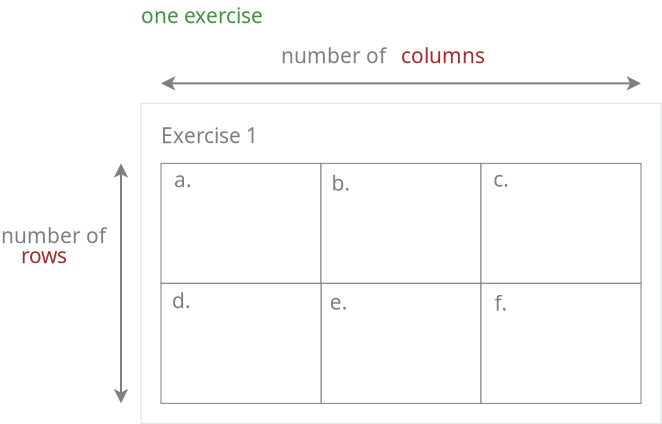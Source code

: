 <?xml version="1.0" encoding="UTF-8"?>
<dia:diagram xmlns:dia="http://www.lysator.liu.se/~alla/dia/">
  <dia:layer name="Arrière-plan" visible="true" active="true">
    <dia:object type="Flowchart - Box" version="0" id="O0">
      <dia:attribute name="obj_pos">
        <dia:point val="43,10"/>
      </dia:attribute>
      <dia:attribute name="obj_bb">
        <dia:rectangle val="42.975,9.975;69.025,26.025"/>
      </dia:attribute>
      <dia:attribute name="elem_corner">
        <dia:point val="43,10"/>
      </dia:attribute>
      <dia:attribute name="elem_width">
        <dia:real val="26"/>
      </dia:attribute>
      <dia:attribute name="elem_height">
        <dia:real val="16"/>
      </dia:attribute>
      <dia:attribute name="border_width">
        <dia:real val="0.05"/>
      </dia:attribute>
      <dia:attribute name="border_color">
        <dia:color val="#d8e5e5"/>
      </dia:attribute>
      <dia:attribute name="show_background">
        <dia:boolean val="true"/>
      </dia:attribute>
      <dia:attribute name="padding">
        <dia:real val="0.5"/>
      </dia:attribute>
      <dia:attribute name="text">
        <dia:composite type="text">
          <dia:attribute name="string">
            <dia:string>##</dia:string>
          </dia:attribute>
          <dia:attribute name="font">
            <dia:font family="sans" style="0" name="Helvetica"/>
          </dia:attribute>
          <dia:attribute name="height">
            <dia:real val="0.8"/>
          </dia:attribute>
          <dia:attribute name="pos">
            <dia:point val="56,18.195"/>
          </dia:attribute>
          <dia:attribute name="color">
            <dia:color val="#000000"/>
          </dia:attribute>
          <dia:attribute name="alignment">
            <dia:enum val="1"/>
          </dia:attribute>
        </dia:composite>
      </dia:attribute>
    </dia:object>
    <dia:object type="Standard - Text" version="1" id="O1">
      <dia:attribute name="obj_pos">
        <dia:point val="43,6"/>
      </dia:attribute>
      <dia:attribute name="obj_bb">
        <dia:rectangle val="43,5.025;48.913,6.197"/>
      </dia:attribute>
      <dia:attribute name="text">
        <dia:composite type="text">
          <dia:attribute name="string">
            <dia:string>#one exercise#</dia:string>
          </dia:attribute>
          <dia:attribute name="font">
            <dia:font family="Ubuntu" style="0" name="Courier"/>
          </dia:attribute>
          <dia:attribute name="height">
            <dia:real val="1.305"/>
          </dia:attribute>
          <dia:attribute name="pos">
            <dia:point val="43,6"/>
          </dia:attribute>
          <dia:attribute name="color">
            <dia:color val="#429242"/>
          </dia:attribute>
          <dia:attribute name="alignment">
            <dia:enum val="0"/>
          </dia:attribute>
        </dia:composite>
      </dia:attribute>
      <dia:attribute name="valign">
        <dia:enum val="3"/>
      </dia:attribute>
    </dia:object>
    <dia:object type="Flowchart - Box" version="0" id="O2">
      <dia:attribute name="obj_pos">
        <dia:point val="44,13"/>
      </dia:attribute>
      <dia:attribute name="obj_bb">
        <dia:rectangle val="43.975,12.975;52.025,19.025"/>
      </dia:attribute>
      <dia:attribute name="elem_corner">
        <dia:point val="44,13"/>
      </dia:attribute>
      <dia:attribute name="elem_width">
        <dia:real val="8"/>
      </dia:attribute>
      <dia:attribute name="elem_height">
        <dia:real val="6"/>
      </dia:attribute>
      <dia:attribute name="border_width">
        <dia:real val="0.05"/>
      </dia:attribute>
      <dia:attribute name="border_color">
        <dia:color val="#7f7f7f"/>
      </dia:attribute>
      <dia:attribute name="show_background">
        <dia:boolean val="true"/>
      </dia:attribute>
      <dia:attribute name="padding">
        <dia:real val="0.5"/>
      </dia:attribute>
      <dia:attribute name="text">
        <dia:composite type="text">
          <dia:attribute name="string">
            <dia:string>##</dia:string>
          </dia:attribute>
          <dia:attribute name="font">
            <dia:font family="sans" style="0" name="Helvetica"/>
          </dia:attribute>
          <dia:attribute name="height">
            <dia:real val="0.8"/>
          </dia:attribute>
          <dia:attribute name="pos">
            <dia:point val="48,16.195"/>
          </dia:attribute>
          <dia:attribute name="color">
            <dia:color val="#000000"/>
          </dia:attribute>
          <dia:attribute name="alignment">
            <dia:enum val="1"/>
          </dia:attribute>
        </dia:composite>
      </dia:attribute>
    </dia:object>
    <dia:object type="Flowchart - Box" version="0" id="O3">
      <dia:attribute name="obj_pos">
        <dia:point val="52,13"/>
      </dia:attribute>
      <dia:attribute name="obj_bb">
        <dia:rectangle val="51.975,12.975;60.025,19.025"/>
      </dia:attribute>
      <dia:attribute name="elem_corner">
        <dia:point val="52,13"/>
      </dia:attribute>
      <dia:attribute name="elem_width">
        <dia:real val="8"/>
      </dia:attribute>
      <dia:attribute name="elem_height">
        <dia:real val="6"/>
      </dia:attribute>
      <dia:attribute name="border_width">
        <dia:real val="0.05"/>
      </dia:attribute>
      <dia:attribute name="border_color">
        <dia:color val="#7f7f7f"/>
      </dia:attribute>
      <dia:attribute name="show_background">
        <dia:boolean val="true"/>
      </dia:attribute>
      <dia:attribute name="padding">
        <dia:real val="0.5"/>
      </dia:attribute>
      <dia:attribute name="text">
        <dia:composite type="text">
          <dia:attribute name="string">
            <dia:string>##</dia:string>
          </dia:attribute>
          <dia:attribute name="font">
            <dia:font family="sans" style="0" name="Helvetica"/>
          </dia:attribute>
          <dia:attribute name="height">
            <dia:real val="0.8"/>
          </dia:attribute>
          <dia:attribute name="pos">
            <dia:point val="56,16.195"/>
          </dia:attribute>
          <dia:attribute name="color">
            <dia:color val="#000000"/>
          </dia:attribute>
          <dia:attribute name="alignment">
            <dia:enum val="1"/>
          </dia:attribute>
        </dia:composite>
      </dia:attribute>
    </dia:object>
    <dia:object type="Flowchart - Box" version="0" id="O4">
      <dia:attribute name="obj_pos">
        <dia:point val="60,13"/>
      </dia:attribute>
      <dia:attribute name="obj_bb">
        <dia:rectangle val="59.975,12.975;68.025,19.025"/>
      </dia:attribute>
      <dia:attribute name="elem_corner">
        <dia:point val="60,13"/>
      </dia:attribute>
      <dia:attribute name="elem_width">
        <dia:real val="8"/>
      </dia:attribute>
      <dia:attribute name="elem_height">
        <dia:real val="6"/>
      </dia:attribute>
      <dia:attribute name="border_width">
        <dia:real val="0.05"/>
      </dia:attribute>
      <dia:attribute name="border_color">
        <dia:color val="#7f7f7f"/>
      </dia:attribute>
      <dia:attribute name="show_background">
        <dia:boolean val="true"/>
      </dia:attribute>
      <dia:attribute name="padding">
        <dia:real val="0.5"/>
      </dia:attribute>
      <dia:attribute name="text">
        <dia:composite type="text">
          <dia:attribute name="string">
            <dia:string>##</dia:string>
          </dia:attribute>
          <dia:attribute name="font">
            <dia:font family="sans" style="0" name="Helvetica"/>
          </dia:attribute>
          <dia:attribute name="height">
            <dia:real val="0.8"/>
          </dia:attribute>
          <dia:attribute name="pos">
            <dia:point val="64,16.195"/>
          </dia:attribute>
          <dia:attribute name="color">
            <dia:color val="#000000"/>
          </dia:attribute>
          <dia:attribute name="alignment">
            <dia:enum val="1"/>
          </dia:attribute>
        </dia:composite>
      </dia:attribute>
    </dia:object>
    <dia:object type="Flowchart - Box" version="0" id="O5">
      <dia:attribute name="obj_pos">
        <dia:point val="52,19"/>
      </dia:attribute>
      <dia:attribute name="obj_bb">
        <dia:rectangle val="51.975,18.975;60.025,25.025"/>
      </dia:attribute>
      <dia:attribute name="elem_corner">
        <dia:point val="52,19"/>
      </dia:attribute>
      <dia:attribute name="elem_width">
        <dia:real val="8"/>
      </dia:attribute>
      <dia:attribute name="elem_height">
        <dia:real val="6"/>
      </dia:attribute>
      <dia:attribute name="border_width">
        <dia:real val="0.05"/>
      </dia:attribute>
      <dia:attribute name="border_color">
        <dia:color val="#7f7f7f"/>
      </dia:attribute>
      <dia:attribute name="show_background">
        <dia:boolean val="true"/>
      </dia:attribute>
      <dia:attribute name="padding">
        <dia:real val="0.5"/>
      </dia:attribute>
      <dia:attribute name="text">
        <dia:composite type="text">
          <dia:attribute name="string">
            <dia:string>##</dia:string>
          </dia:attribute>
          <dia:attribute name="font">
            <dia:font family="sans" style="0" name="Helvetica"/>
          </dia:attribute>
          <dia:attribute name="height">
            <dia:real val="0.8"/>
          </dia:attribute>
          <dia:attribute name="pos">
            <dia:point val="56,22.195"/>
          </dia:attribute>
          <dia:attribute name="color">
            <dia:color val="#000000"/>
          </dia:attribute>
          <dia:attribute name="alignment">
            <dia:enum val="1"/>
          </dia:attribute>
        </dia:composite>
      </dia:attribute>
    </dia:object>
    <dia:object type="Flowchart - Box" version="0" id="O6">
      <dia:attribute name="obj_pos">
        <dia:point val="44,19"/>
      </dia:attribute>
      <dia:attribute name="obj_bb">
        <dia:rectangle val="43.975,18.975;52.025,25.025"/>
      </dia:attribute>
      <dia:attribute name="elem_corner">
        <dia:point val="44,19"/>
      </dia:attribute>
      <dia:attribute name="elem_width">
        <dia:real val="8"/>
      </dia:attribute>
      <dia:attribute name="elem_height">
        <dia:real val="6"/>
      </dia:attribute>
      <dia:attribute name="border_width">
        <dia:real val="0.05"/>
      </dia:attribute>
      <dia:attribute name="border_color">
        <dia:color val="#7f7f7f"/>
      </dia:attribute>
      <dia:attribute name="show_background">
        <dia:boolean val="true"/>
      </dia:attribute>
      <dia:attribute name="padding">
        <dia:real val="0.5"/>
      </dia:attribute>
      <dia:attribute name="text">
        <dia:composite type="text">
          <dia:attribute name="string">
            <dia:string>##</dia:string>
          </dia:attribute>
          <dia:attribute name="font">
            <dia:font family="sans" style="0" name="Helvetica"/>
          </dia:attribute>
          <dia:attribute name="height">
            <dia:real val="0.8"/>
          </dia:attribute>
          <dia:attribute name="pos">
            <dia:point val="48,22.195"/>
          </dia:attribute>
          <dia:attribute name="color">
            <dia:color val="#000000"/>
          </dia:attribute>
          <dia:attribute name="alignment">
            <dia:enum val="1"/>
          </dia:attribute>
        </dia:composite>
      </dia:attribute>
    </dia:object>
    <dia:object type="Flowchart - Box" version="0" id="O7">
      <dia:attribute name="obj_pos">
        <dia:point val="60,19"/>
      </dia:attribute>
      <dia:attribute name="obj_bb">
        <dia:rectangle val="59.975,18.975;68.025,25.025"/>
      </dia:attribute>
      <dia:attribute name="elem_corner">
        <dia:point val="60,19"/>
      </dia:attribute>
      <dia:attribute name="elem_width">
        <dia:real val="8"/>
      </dia:attribute>
      <dia:attribute name="elem_height">
        <dia:real val="6"/>
      </dia:attribute>
      <dia:attribute name="border_width">
        <dia:real val="0.05"/>
      </dia:attribute>
      <dia:attribute name="border_color">
        <dia:color val="#7f7f7f"/>
      </dia:attribute>
      <dia:attribute name="show_background">
        <dia:boolean val="true"/>
      </dia:attribute>
      <dia:attribute name="padding">
        <dia:real val="0.5"/>
      </dia:attribute>
      <dia:attribute name="text">
        <dia:composite type="text">
          <dia:attribute name="string">
            <dia:string>##</dia:string>
          </dia:attribute>
          <dia:attribute name="font">
            <dia:font family="sans" style="0" name="Helvetica"/>
          </dia:attribute>
          <dia:attribute name="height">
            <dia:real val="0.8"/>
          </dia:attribute>
          <dia:attribute name="pos">
            <dia:point val="64,22.195"/>
          </dia:attribute>
          <dia:attribute name="color">
            <dia:color val="#000000"/>
          </dia:attribute>
          <dia:attribute name="alignment">
            <dia:enum val="1"/>
          </dia:attribute>
        </dia:composite>
      </dia:attribute>
    </dia:object>
    <dia:object type="Standard - Text" version="1" id="O8">
      <dia:attribute name="obj_pos">
        <dia:point val="44.65,14.2"/>
      </dia:attribute>
      <dia:attribute name="obj_bb">
        <dia:rectangle val="44.65,13.225;45.453,14.398"/>
      </dia:attribute>
      <dia:attribute name="text">
        <dia:composite type="text">
          <dia:attribute name="string">
            <dia:string>#a.#</dia:string>
          </dia:attribute>
          <dia:attribute name="font">
            <dia:font family="Ubuntu" style="0" name="Courier"/>
          </dia:attribute>
          <dia:attribute name="height">
            <dia:real val="1.305"/>
          </dia:attribute>
          <dia:attribute name="pos">
            <dia:point val="44.65,14.2"/>
          </dia:attribute>
          <dia:attribute name="color">
            <dia:color val="#7f7f7f"/>
          </dia:attribute>
          <dia:attribute name="alignment">
            <dia:enum val="0"/>
          </dia:attribute>
        </dia:composite>
      </dia:attribute>
      <dia:attribute name="valign">
        <dia:enum val="3"/>
      </dia:attribute>
    </dia:object>
    <dia:object type="Standard - Text" version="1" id="O9">
      <dia:attribute name="obj_pos">
        <dia:point val="52.53,14.375"/>
      </dia:attribute>
      <dia:attribute name="obj_bb">
        <dia:rectangle val="52.53,13.4;53.403,14.572"/>
      </dia:attribute>
      <dia:attribute name="text">
        <dia:composite type="text">
          <dia:attribute name="string">
            <dia:string>#b.#</dia:string>
          </dia:attribute>
          <dia:attribute name="font">
            <dia:font family="Ubuntu" style="0" name="Courier"/>
          </dia:attribute>
          <dia:attribute name="height">
            <dia:real val="1.305"/>
          </dia:attribute>
          <dia:attribute name="pos">
            <dia:point val="52.53,14.375"/>
          </dia:attribute>
          <dia:attribute name="color">
            <dia:color val="#7f7f7f"/>
          </dia:attribute>
          <dia:attribute name="alignment">
            <dia:enum val="0"/>
          </dia:attribute>
        </dia:composite>
      </dia:attribute>
      <dia:attribute name="valign">
        <dia:enum val="3"/>
      </dia:attribute>
    </dia:object>
    <dia:object type="Standard - Text" version="1" id="O10">
      <dia:attribute name="obj_pos">
        <dia:point val="44.55,20.25"/>
      </dia:attribute>
      <dia:attribute name="obj_bb">
        <dia:rectangle val="44.55,19.275;45.422,20.448"/>
      </dia:attribute>
      <dia:attribute name="text">
        <dia:composite type="text">
          <dia:attribute name="string">
            <dia:string>#d.#</dia:string>
          </dia:attribute>
          <dia:attribute name="font">
            <dia:font family="Ubuntu" style="0" name="Courier"/>
          </dia:attribute>
          <dia:attribute name="height">
            <dia:real val="1.305"/>
          </dia:attribute>
          <dia:attribute name="pos">
            <dia:point val="44.55,20.25"/>
          </dia:attribute>
          <dia:attribute name="color">
            <dia:color val="#7f7f7f"/>
          </dia:attribute>
          <dia:attribute name="alignment">
            <dia:enum val="0"/>
          </dia:attribute>
        </dia:composite>
      </dia:attribute>
      <dia:attribute name="valign">
        <dia:enum val="3"/>
      </dia:attribute>
    </dia:object>
    <dia:object type="Standard - Text" version="1" id="O11">
      <dia:attribute name="obj_pos">
        <dia:point val="60.61,14.175"/>
      </dia:attribute>
      <dia:attribute name="obj_bb">
        <dia:rectangle val="60.61,13.2;61.362,14.373"/>
      </dia:attribute>
      <dia:attribute name="text">
        <dia:composite type="text">
          <dia:attribute name="string">
            <dia:string>#c.#</dia:string>
          </dia:attribute>
          <dia:attribute name="font">
            <dia:font family="Ubuntu" style="0" name="Courier"/>
          </dia:attribute>
          <dia:attribute name="height">
            <dia:real val="1.305"/>
          </dia:attribute>
          <dia:attribute name="pos">
            <dia:point val="60.61,14.175"/>
          </dia:attribute>
          <dia:attribute name="color">
            <dia:color val="#7f7f7f"/>
          </dia:attribute>
          <dia:attribute name="alignment">
            <dia:enum val="0"/>
          </dia:attribute>
        </dia:composite>
      </dia:attribute>
      <dia:attribute name="valign">
        <dia:enum val="3"/>
      </dia:attribute>
    </dia:object>
    <dia:object type="Standard - Text" version="1" id="O12">
      <dia:attribute name="obj_pos">
        <dia:point val="52.44,20.325"/>
      </dia:attribute>
      <dia:attribute name="obj_bb">
        <dia:rectangle val="52.44,19.35;53.28,20.523"/>
      </dia:attribute>
      <dia:attribute name="text">
        <dia:composite type="text">
          <dia:attribute name="string">
            <dia:string>#e.#</dia:string>
          </dia:attribute>
          <dia:attribute name="font">
            <dia:font family="Ubuntu" style="0" name="Courier"/>
          </dia:attribute>
          <dia:attribute name="height">
            <dia:real val="1.305"/>
          </dia:attribute>
          <dia:attribute name="pos">
            <dia:point val="52.44,20.325"/>
          </dia:attribute>
          <dia:attribute name="color">
            <dia:color val="#7f7f7f"/>
          </dia:attribute>
          <dia:attribute name="alignment">
            <dia:enum val="0"/>
          </dia:attribute>
        </dia:composite>
      </dia:attribute>
      <dia:attribute name="valign">
        <dia:enum val="3"/>
      </dia:attribute>
    </dia:object>
    <dia:object type="Standard - Text" version="1" id="O13">
      <dia:attribute name="obj_pos">
        <dia:point val="60.67,20.375"/>
      </dia:attribute>
      <dia:attribute name="obj_bb">
        <dia:rectangle val="60.67,19.4;61.275,20.573"/>
      </dia:attribute>
      <dia:attribute name="text">
        <dia:composite type="text">
          <dia:attribute name="string">
            <dia:string>#f.#</dia:string>
          </dia:attribute>
          <dia:attribute name="font">
            <dia:font family="Ubuntu" style="0" name="Courier"/>
          </dia:attribute>
          <dia:attribute name="height">
            <dia:real val="1.305"/>
          </dia:attribute>
          <dia:attribute name="pos">
            <dia:point val="60.67,20.375"/>
          </dia:attribute>
          <dia:attribute name="color">
            <dia:color val="#7f7f7f"/>
          </dia:attribute>
          <dia:attribute name="alignment">
            <dia:enum val="0"/>
          </dia:attribute>
        </dia:composite>
      </dia:attribute>
      <dia:attribute name="valign">
        <dia:enum val="3"/>
      </dia:attribute>
    </dia:object>
    <dia:object type="Standard - Text" version="1" id="O14">
      <dia:attribute name="obj_pos">
        <dia:point val="44,12"/>
      </dia:attribute>
      <dia:attribute name="obj_bb">
        <dia:rectangle val="44,11.025;48.725,12.197"/>
      </dia:attribute>
      <dia:attribute name="text">
        <dia:composite type="text">
          <dia:attribute name="string">
            <dia:string>#Exercise 1#</dia:string>
          </dia:attribute>
          <dia:attribute name="font">
            <dia:font family="Ubuntu" style="0" name="Courier"/>
          </dia:attribute>
          <dia:attribute name="height">
            <dia:real val="1.305"/>
          </dia:attribute>
          <dia:attribute name="pos">
            <dia:point val="44,12"/>
          </dia:attribute>
          <dia:attribute name="color">
            <dia:color val="#7f7f7f"/>
          </dia:attribute>
          <dia:attribute name="alignment">
            <dia:enum val="0"/>
          </dia:attribute>
        </dia:composite>
      </dia:attribute>
      <dia:attribute name="valign">
        <dia:enum val="3"/>
      </dia:attribute>
    </dia:object>
    <dia:object type="Standard - Line" version="0" id="O15">
      <dia:attribute name="obj_pos">
        <dia:point val="42,13"/>
      </dia:attribute>
      <dia:attribute name="obj_bb">
        <dia:rectangle val="41.638,12.95;42.362,25.05"/>
      </dia:attribute>
      <dia:attribute name="conn_endpoints">
        <dia:point val="42,13"/>
        <dia:point val="42,25"/>
      </dia:attribute>
      <dia:attribute name="numcp">
        <dia:int val="1"/>
      </dia:attribute>
      <dia:attribute name="line_color">
        <dia:color val="#7f7f7f"/>
      </dia:attribute>
      <dia:attribute name="start_arrow">
        <dia:enum val="22"/>
      </dia:attribute>
      <dia:attribute name="start_arrow_length">
        <dia:real val="0.5"/>
      </dia:attribute>
      <dia:attribute name="start_arrow_width">
        <dia:real val="0.5"/>
      </dia:attribute>
      <dia:attribute name="end_arrow">
        <dia:enum val="22"/>
      </dia:attribute>
      <dia:attribute name="end_arrow_length">
        <dia:real val="0.5"/>
      </dia:attribute>
      <dia:attribute name="end_arrow_width">
        <dia:real val="0.5"/>
      </dia:attribute>
    </dia:object>
    <dia:object type="Standard - Line" version="0" id="O16">
      <dia:attribute name="obj_pos">
        <dia:point val="44,9"/>
      </dia:attribute>
      <dia:attribute name="obj_bb">
        <dia:rectangle val="43.95,8.638;68.05,9.362"/>
      </dia:attribute>
      <dia:attribute name="conn_endpoints">
        <dia:point val="44,9"/>
        <dia:point val="68,9"/>
      </dia:attribute>
      <dia:attribute name="numcp">
        <dia:int val="1"/>
      </dia:attribute>
      <dia:attribute name="line_color">
        <dia:color val="#7f7f7f"/>
      </dia:attribute>
      <dia:attribute name="start_arrow">
        <dia:enum val="22"/>
      </dia:attribute>
      <dia:attribute name="start_arrow_length">
        <dia:real val="0.5"/>
      </dia:attribute>
      <dia:attribute name="start_arrow_width">
        <dia:real val="0.5"/>
      </dia:attribute>
      <dia:attribute name="end_arrow">
        <dia:enum val="22"/>
      </dia:attribute>
      <dia:attribute name="end_arrow_length">
        <dia:real val="0.5"/>
      </dia:attribute>
      <dia:attribute name="end_arrow_width">
        <dia:real val="0.5"/>
      </dia:attribute>
    </dia:object>
    <dia:group>
      <dia:object type="Standard - Text" version="1" id="O17">
        <dia:attribute name="obj_pos">
          <dia:point val="36,17"/>
        </dia:attribute>
        <dia:attribute name="obj_bb">
          <dia:rectangle val="36,16.025;40.955,17.198"/>
        </dia:attribute>
        <dia:attribute name="text">
          <dia:composite type="text">
            <dia:attribute name="string">
              <dia:string>#number of#</dia:string>
            </dia:attribute>
            <dia:attribute name="font">
              <dia:font family="Ubuntu" style="0" name="Courier"/>
            </dia:attribute>
            <dia:attribute name="height">
              <dia:real val="1.305"/>
            </dia:attribute>
            <dia:attribute name="pos">
              <dia:point val="36,17"/>
            </dia:attribute>
            <dia:attribute name="color">
              <dia:color val="#7f7f7f"/>
            </dia:attribute>
            <dia:attribute name="alignment">
              <dia:enum val="0"/>
            </dia:attribute>
          </dia:composite>
        </dia:attribute>
        <dia:attribute name="valign">
          <dia:enum val="3"/>
        </dia:attribute>
      </dia:object>
      <dia:object type="Standard - Text" version="1" id="O18">
        <dia:attribute name="obj_pos">
          <dia:point val="37,18"/>
        </dia:attribute>
        <dia:attribute name="obj_bb">
          <dia:rectangle val="37,17.025;39.28,18.198"/>
        </dia:attribute>
        <dia:attribute name="text">
          <dia:composite type="text">
            <dia:attribute name="string">
              <dia:string>#rows#</dia:string>
            </dia:attribute>
            <dia:attribute name="font">
              <dia:font family="Ubuntu" style="0" name="Courier"/>
            </dia:attribute>
            <dia:attribute name="height">
              <dia:real val="1.305"/>
            </dia:attribute>
            <dia:attribute name="pos">
              <dia:point val="37,18"/>
            </dia:attribute>
            <dia:attribute name="color">
              <dia:color val="#a52a2a"/>
            </dia:attribute>
            <dia:attribute name="alignment">
              <dia:enum val="0"/>
            </dia:attribute>
          </dia:composite>
        </dia:attribute>
        <dia:attribute name="valign">
          <dia:enum val="3"/>
        </dia:attribute>
      </dia:object>
    </dia:group>
    <dia:group>
      <dia:object type="Standard - Text" version="1" id="O19">
        <dia:attribute name="obj_pos">
          <dia:point val="50,8"/>
        </dia:attribute>
        <dia:attribute name="obj_bb">
          <dia:rectangle val="50,7.025;54.955,8.197"/>
        </dia:attribute>
        <dia:attribute name="text">
          <dia:composite type="text">
            <dia:attribute name="string">
              <dia:string>#number of#</dia:string>
            </dia:attribute>
            <dia:attribute name="font">
              <dia:font family="Ubuntu" style="0" name="Courier"/>
            </dia:attribute>
            <dia:attribute name="height">
              <dia:real val="1.305"/>
            </dia:attribute>
            <dia:attribute name="pos">
              <dia:point val="50,8"/>
            </dia:attribute>
            <dia:attribute name="color">
              <dia:color val="#7f7f7f"/>
            </dia:attribute>
            <dia:attribute name="alignment">
              <dia:enum val="0"/>
            </dia:attribute>
          </dia:composite>
        </dia:attribute>
        <dia:attribute name="valign">
          <dia:enum val="3"/>
        </dia:attribute>
      </dia:object>
      <dia:object type="Standard - Text" version="1" id="O20">
        <dia:attribute name="obj_pos">
          <dia:point val="56,8"/>
        </dia:attribute>
        <dia:attribute name="obj_bb">
          <dia:rectangle val="56,7.025;59.935,8.197"/>
        </dia:attribute>
        <dia:attribute name="text">
          <dia:composite type="text">
            <dia:attribute name="string">
              <dia:string>#columns#</dia:string>
            </dia:attribute>
            <dia:attribute name="font">
              <dia:font family="Ubuntu" style="0" name="Courier"/>
            </dia:attribute>
            <dia:attribute name="height">
              <dia:real val="1.305"/>
            </dia:attribute>
            <dia:attribute name="pos">
              <dia:point val="56,8"/>
            </dia:attribute>
            <dia:attribute name="color">
              <dia:color val="#a52a2a"/>
            </dia:attribute>
            <dia:attribute name="alignment">
              <dia:enum val="0"/>
            </dia:attribute>
          </dia:composite>
        </dia:attribute>
        <dia:attribute name="valign">
          <dia:enum val="3"/>
        </dia:attribute>
      </dia:object>
    </dia:group>
  </dia:layer>
</dia:diagram>
